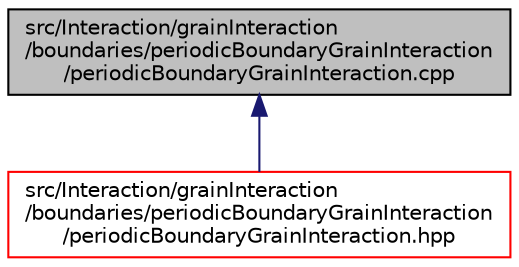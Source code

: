 digraph "src/Interaction/grainInteraction/boundaries/periodicBoundaryGrainInteraction/periodicBoundaryGrainInteraction.cpp"
{
 // LATEX_PDF_SIZE
  edge [fontname="Helvetica",fontsize="10",labelfontname="Helvetica",labelfontsize="10"];
  node [fontname="Helvetica",fontsize="10",shape=record];
  Node1 [label="src/Interaction/grainInteraction\l/boundaries/periodicBoundaryGrainInteraction\l/periodicBoundaryGrainInteraction.cpp",height=0.2,width=0.4,color="black", fillcolor="grey75", style="filled", fontcolor="black",tooltip=" "];
  Node1 -> Node2 [dir="back",color="midnightblue",fontsize="10",style="solid",fontname="Helvetica"];
  Node2 [label="src/Interaction/grainInteraction\l/boundaries/periodicBoundaryGrainInteraction\l/periodicBoundaryGrainInteraction.hpp",height=0.2,width=0.4,color="red", fillcolor="white", style="filled",URL="$periodicBoundaryGrainInteraction_8hpp.html",tooltip=" "];
}
